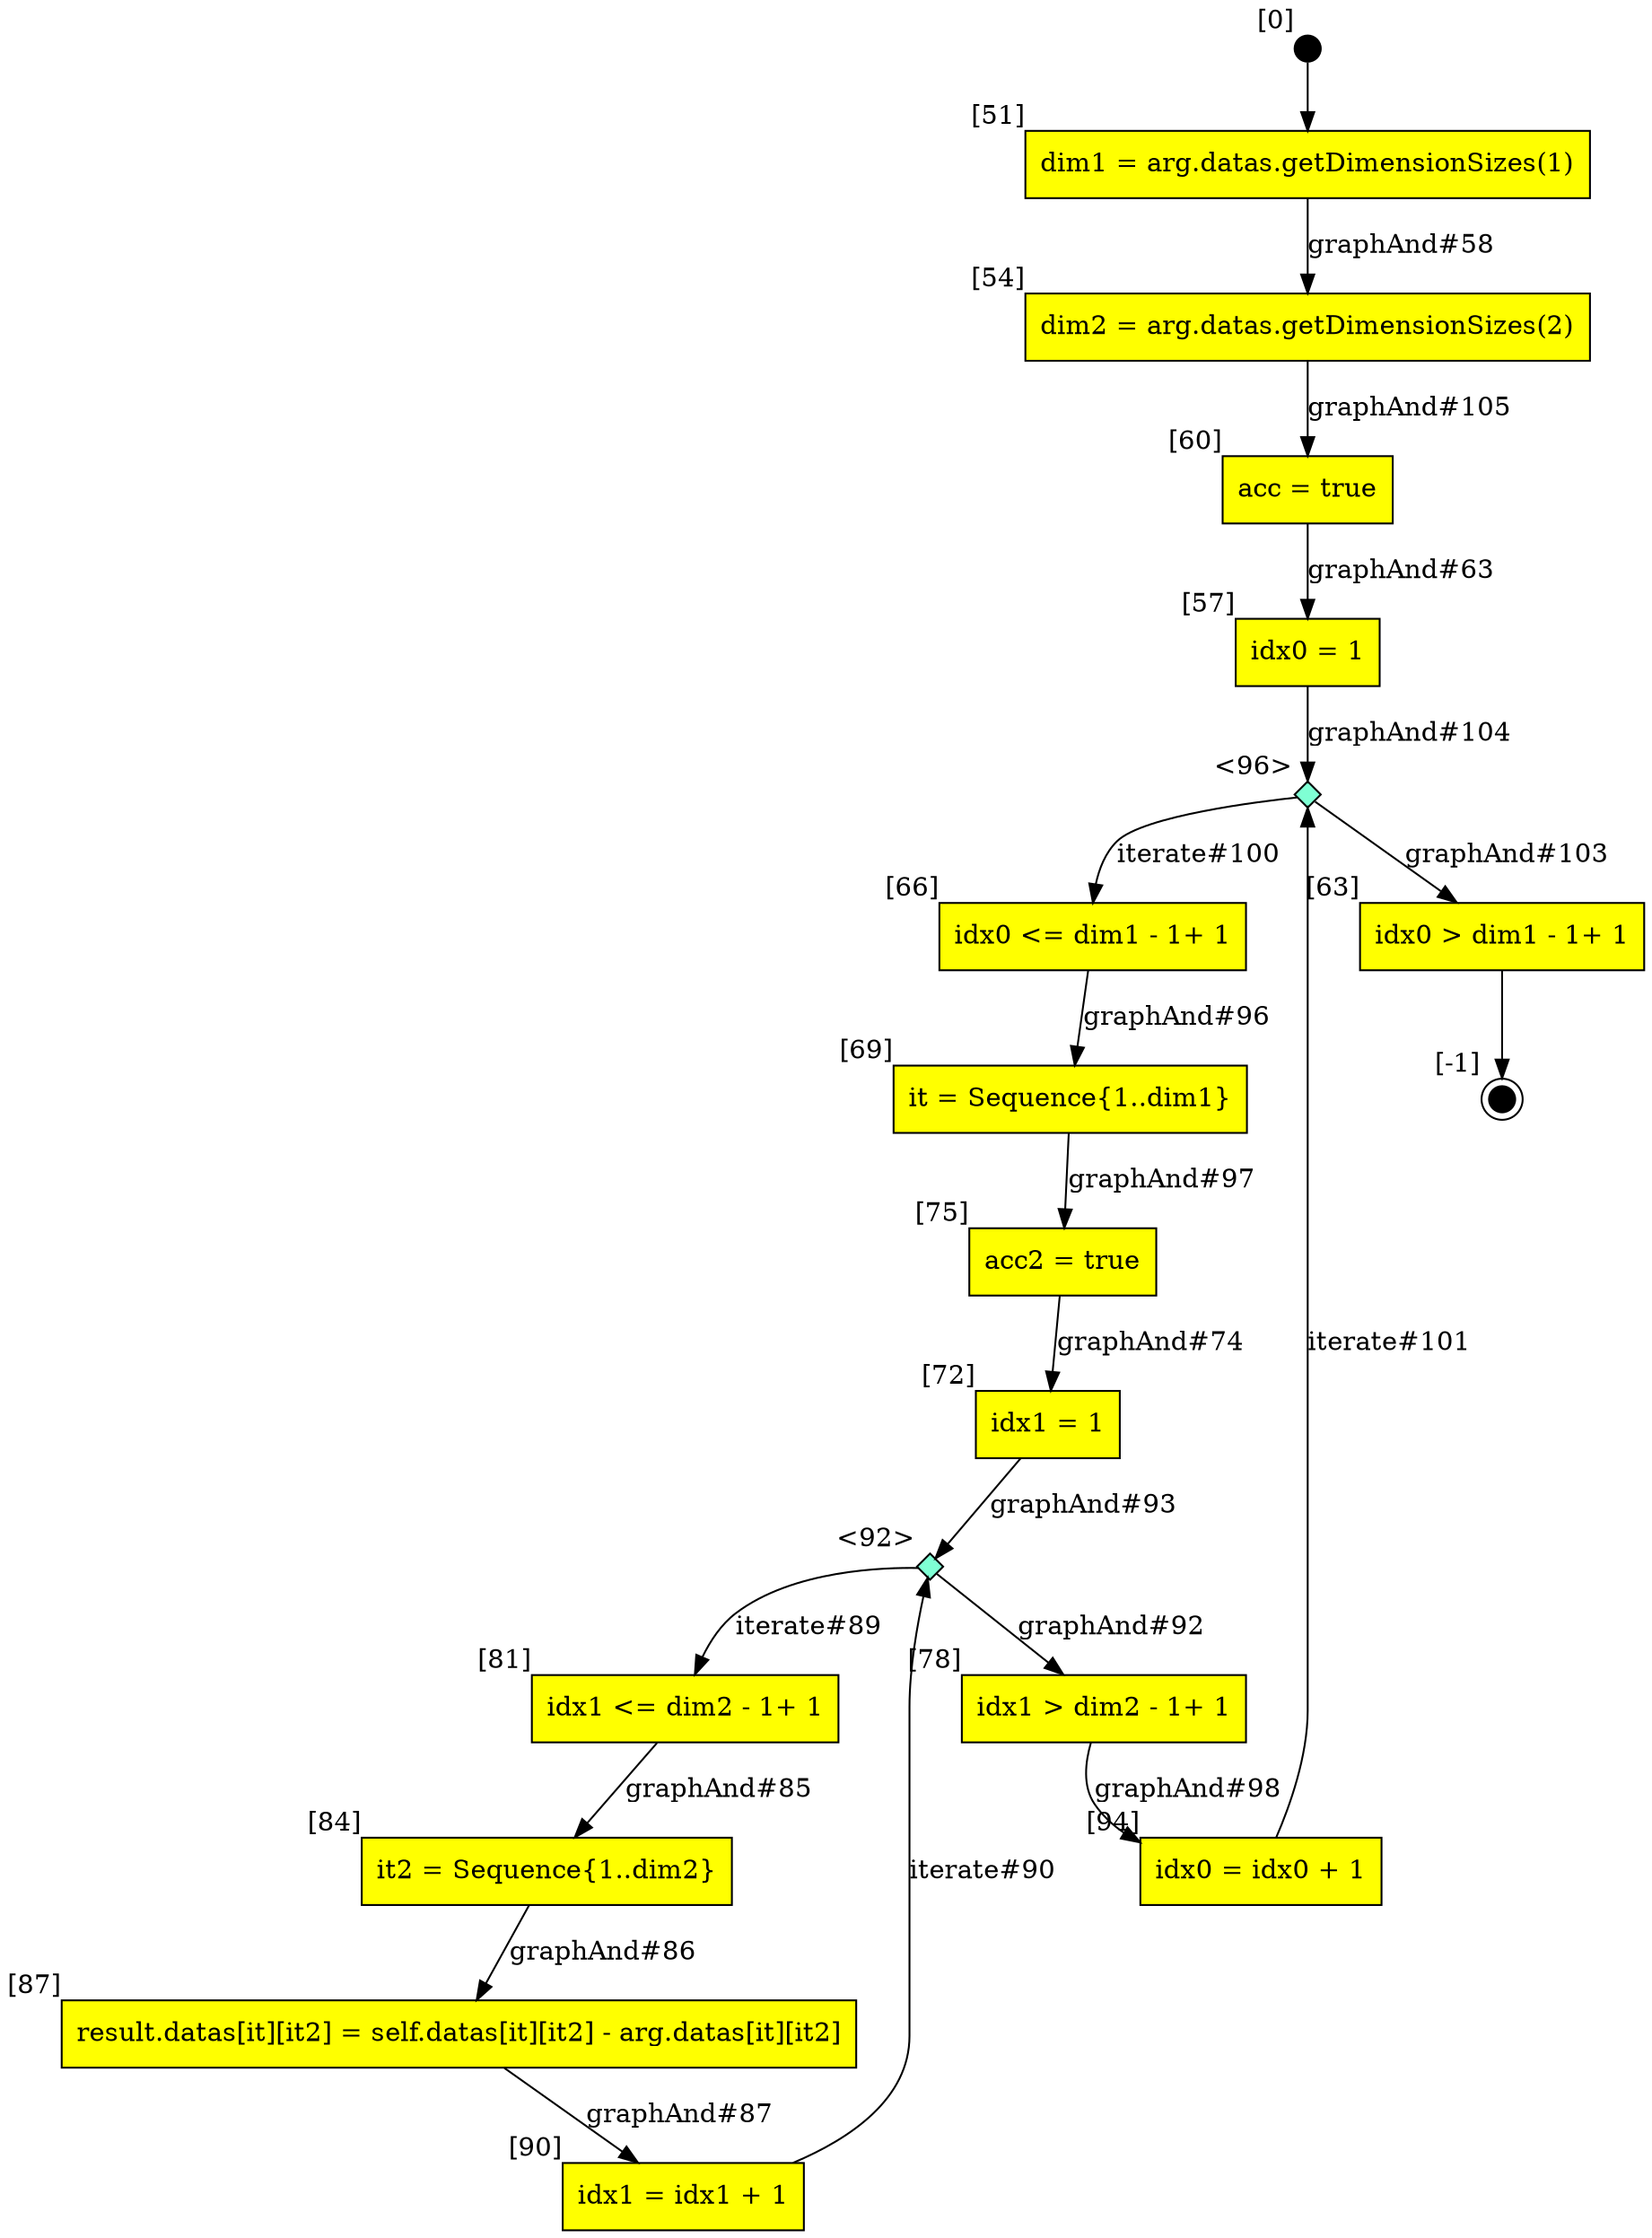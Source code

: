 digraph CLG {
  96 [shape="diamond", label="", xlabel="<96>", style=filled, fillcolor=aquamarine, fixedsize=true, width=.2, height=.2];
  64 [style=filled, fillcolor=black, shape="doublecircle", label="", fixedsize=true, width=.2, height=.2, xlabel="[-1]"];
  66 [shape="box", label="idx0 <= dim1 - 1+ 1", style=filled, fillcolor=yellow, xlabel="[66]"];
  69 [shape="box", label="it = Sequence{1..dim1}", style=filled, fillcolor=yellow, xlabel="[69]"];
  72 [shape="box", label="idx1 = 1", style=filled, fillcolor=yellow, xlabel="[72]"];
  75 [shape="box", label="acc2 = true", style=filled, fillcolor=yellow, xlabel="[75]"];
  78 [shape="box", label="idx1 > dim2 - 1+ 1", style=filled, fillcolor=yellow, xlabel="[78]"];
  81 [shape="box", label="idx1 <= dim2 - 1+ 1", style=filled, fillcolor=yellow, xlabel="[81]"];
  50 [style=filled, fillcolor=black, shape="circle", label="", fixedsize=true, width=.2, height=.2, xlabel="[0]"];
  51 [shape="box", label="dim1 = arg.datas.getDimensionSizes(1)", style=filled, fillcolor=yellow, xlabel="[51]"];
  84 [shape="box", label="it2 = Sequence{1..dim2}", style=filled, fillcolor=yellow, xlabel="[84]"];
  54 [shape="box", label="dim2 = arg.datas.getDimensionSizes(2)", style=filled, fillcolor=yellow, xlabel="[54]"];
  87 [shape="box", label="result.datas[it][it2] = self.datas[it][it2] - arg.datas[it][it2]", style=filled, fillcolor=yellow, xlabel="[87]"];
  57 [shape="box", label="idx0 = 1", style=filled, fillcolor=yellow, xlabel="[57]"];
  90 [shape="box", label="idx1 = idx1 + 1", style=filled, fillcolor=yellow, xlabel="[90]"];
  60 [shape="box", label="acc = true", style=filled, fillcolor=yellow, xlabel="[60]"];
  92 [shape="diamond", label="", xlabel="<92>", style=filled, fillcolor=aquamarine, fixedsize=true, width=.2, height=.2];
  94 [shape="box", label="idx0 = idx0 + 1", style=filled, fillcolor=yellow, xlabel="[94]"];
  63 [shape="box", label="idx0 > dim1 - 1+ 1", style=filled, fillcolor=yellow, xlabel="[63]"];
  66 -> 69[label="graphAnd#96"];
  69 -> 75[label="graphAnd#97"];
  63 -> 64;
  78 -> 94[label="graphAnd#98"];
  96 -> 66[label="iterate#100"];
  94 -> 96[label="iterate#101"];
  96 -> 63[label="graphAnd#103"];
  57 -> 96[label="graphAnd#104"];
  54 -> 60[label="graphAnd#105"];
  75 -> 72[label="graphAnd#74"];
  81 -> 84[label="graphAnd#85"];
  50 -> 51;
  84 -> 87[label="graphAnd#86"];
  87 -> 90[label="graphAnd#87"];
  92 -> 81[label="iterate#89"];
  51 -> 54[label="graphAnd#58"];
  90 -> 92[label="iterate#90"];
  92 -> 78[label="graphAnd#92"];
  72 -> 92[label="graphAnd#93"];
  60 -> 57[label="graphAnd#63"];
}
